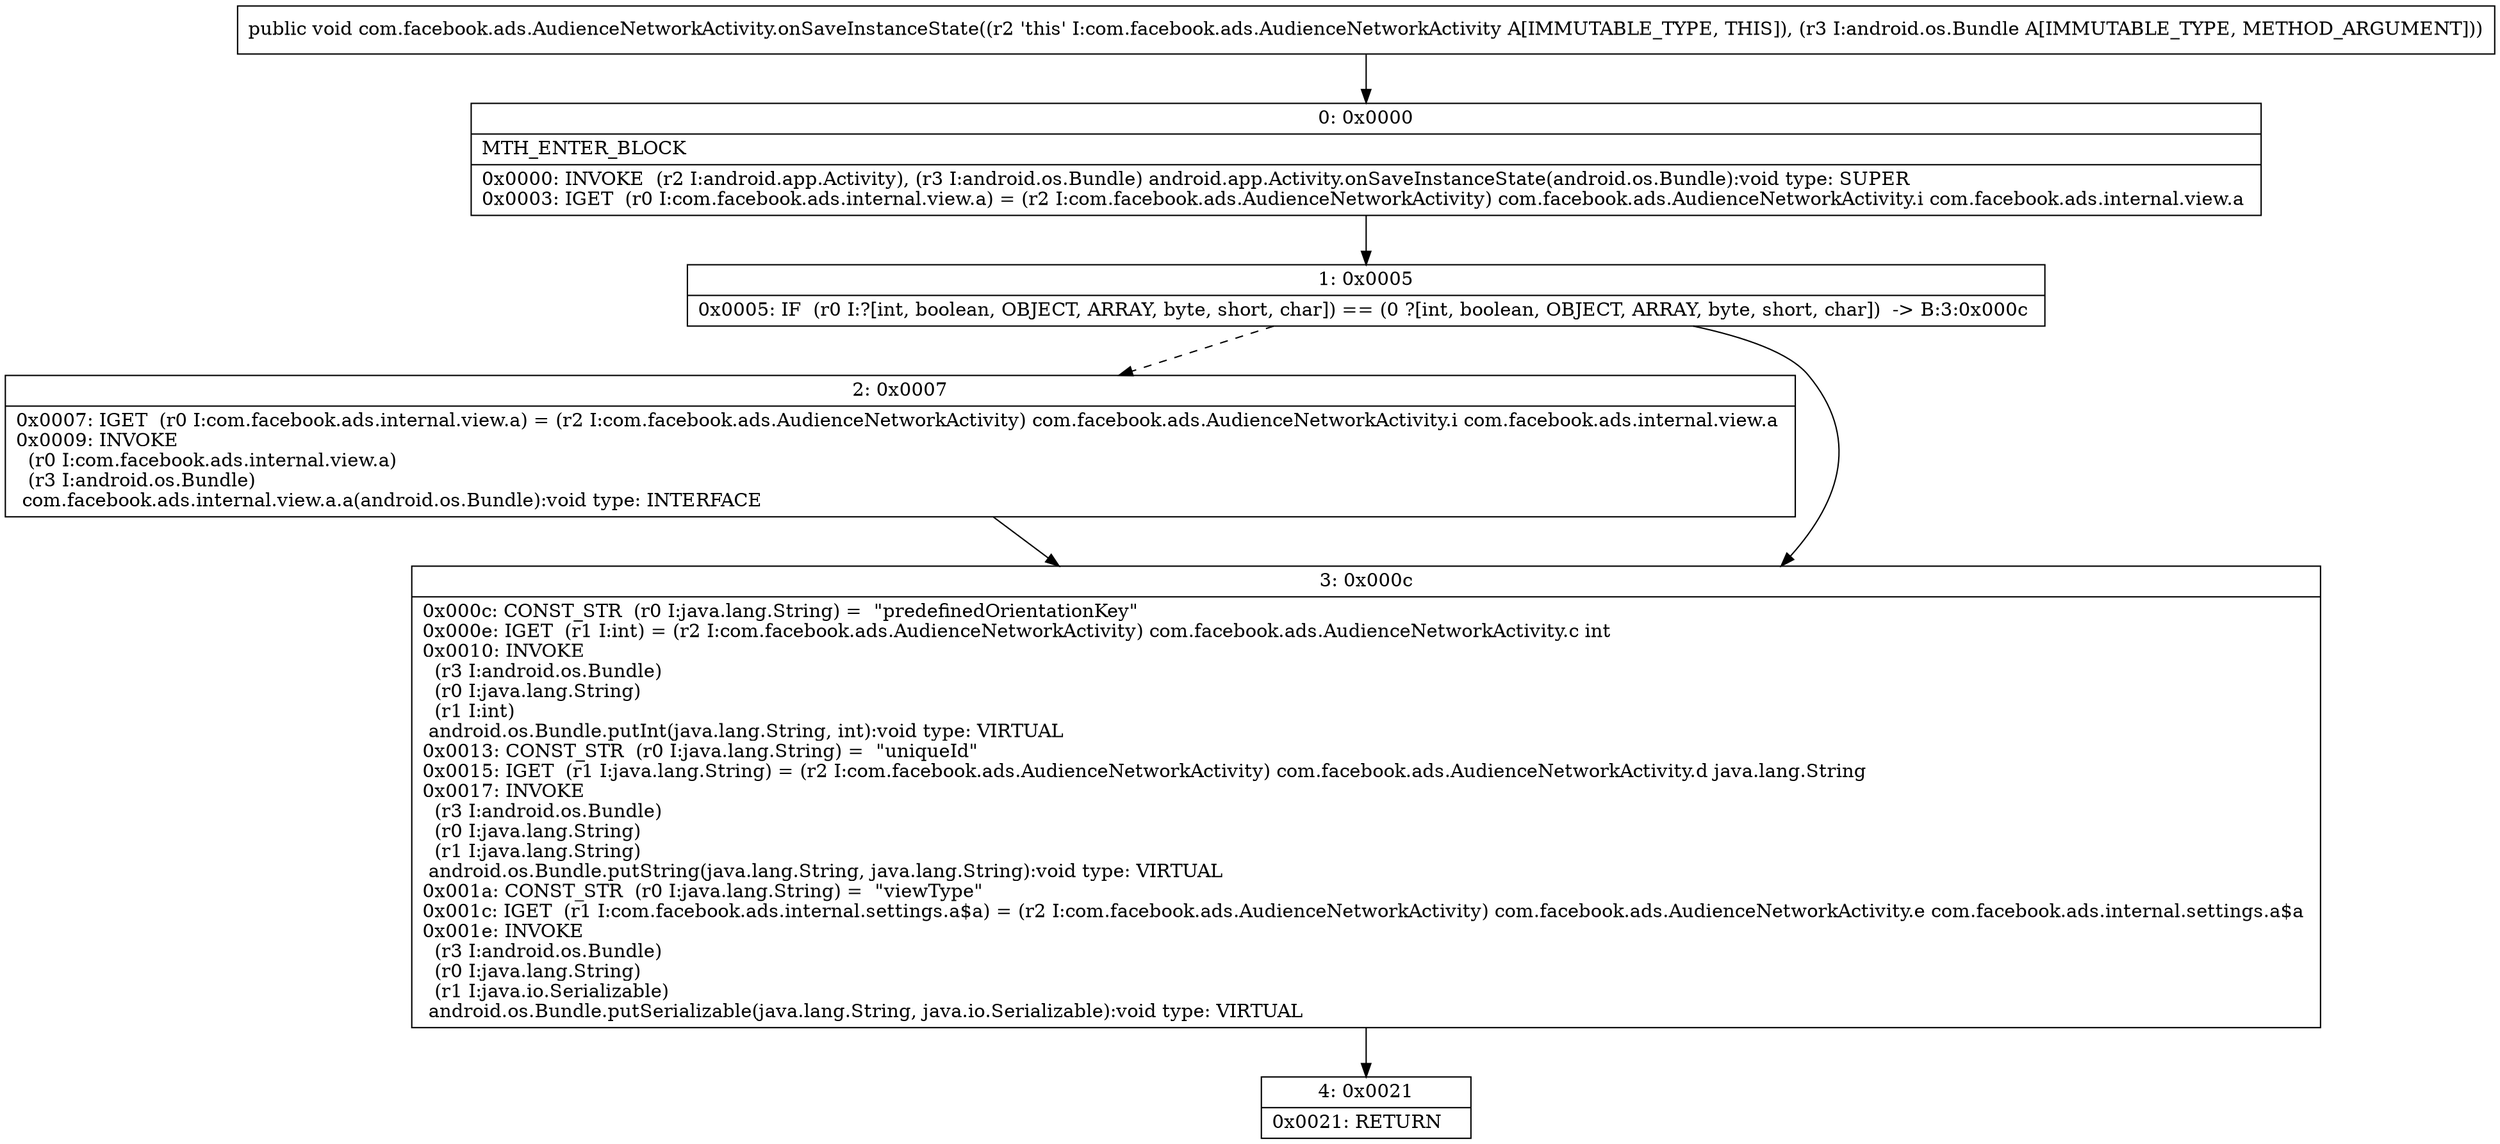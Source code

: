 digraph "CFG forcom.facebook.ads.AudienceNetworkActivity.onSaveInstanceState(Landroid\/os\/Bundle;)V" {
Node_0 [shape=record,label="{0\:\ 0x0000|MTH_ENTER_BLOCK\l|0x0000: INVOKE  (r2 I:android.app.Activity), (r3 I:android.os.Bundle) android.app.Activity.onSaveInstanceState(android.os.Bundle):void type: SUPER \l0x0003: IGET  (r0 I:com.facebook.ads.internal.view.a) = (r2 I:com.facebook.ads.AudienceNetworkActivity) com.facebook.ads.AudienceNetworkActivity.i com.facebook.ads.internal.view.a \l}"];
Node_1 [shape=record,label="{1\:\ 0x0005|0x0005: IF  (r0 I:?[int, boolean, OBJECT, ARRAY, byte, short, char]) == (0 ?[int, boolean, OBJECT, ARRAY, byte, short, char])  \-\> B:3:0x000c \l}"];
Node_2 [shape=record,label="{2\:\ 0x0007|0x0007: IGET  (r0 I:com.facebook.ads.internal.view.a) = (r2 I:com.facebook.ads.AudienceNetworkActivity) com.facebook.ads.AudienceNetworkActivity.i com.facebook.ads.internal.view.a \l0x0009: INVOKE  \l  (r0 I:com.facebook.ads.internal.view.a)\l  (r3 I:android.os.Bundle)\l com.facebook.ads.internal.view.a.a(android.os.Bundle):void type: INTERFACE \l}"];
Node_3 [shape=record,label="{3\:\ 0x000c|0x000c: CONST_STR  (r0 I:java.lang.String) =  \"predefinedOrientationKey\" \l0x000e: IGET  (r1 I:int) = (r2 I:com.facebook.ads.AudienceNetworkActivity) com.facebook.ads.AudienceNetworkActivity.c int \l0x0010: INVOKE  \l  (r3 I:android.os.Bundle)\l  (r0 I:java.lang.String)\l  (r1 I:int)\l android.os.Bundle.putInt(java.lang.String, int):void type: VIRTUAL \l0x0013: CONST_STR  (r0 I:java.lang.String) =  \"uniqueId\" \l0x0015: IGET  (r1 I:java.lang.String) = (r2 I:com.facebook.ads.AudienceNetworkActivity) com.facebook.ads.AudienceNetworkActivity.d java.lang.String \l0x0017: INVOKE  \l  (r3 I:android.os.Bundle)\l  (r0 I:java.lang.String)\l  (r1 I:java.lang.String)\l android.os.Bundle.putString(java.lang.String, java.lang.String):void type: VIRTUAL \l0x001a: CONST_STR  (r0 I:java.lang.String) =  \"viewType\" \l0x001c: IGET  (r1 I:com.facebook.ads.internal.settings.a$a) = (r2 I:com.facebook.ads.AudienceNetworkActivity) com.facebook.ads.AudienceNetworkActivity.e com.facebook.ads.internal.settings.a$a \l0x001e: INVOKE  \l  (r3 I:android.os.Bundle)\l  (r0 I:java.lang.String)\l  (r1 I:java.io.Serializable)\l android.os.Bundle.putSerializable(java.lang.String, java.io.Serializable):void type: VIRTUAL \l}"];
Node_4 [shape=record,label="{4\:\ 0x0021|0x0021: RETURN   \l}"];
MethodNode[shape=record,label="{public void com.facebook.ads.AudienceNetworkActivity.onSaveInstanceState((r2 'this' I:com.facebook.ads.AudienceNetworkActivity A[IMMUTABLE_TYPE, THIS]), (r3 I:android.os.Bundle A[IMMUTABLE_TYPE, METHOD_ARGUMENT])) }"];
MethodNode -> Node_0;
Node_0 -> Node_1;
Node_1 -> Node_2[style=dashed];
Node_1 -> Node_3;
Node_2 -> Node_3;
Node_3 -> Node_4;
}

